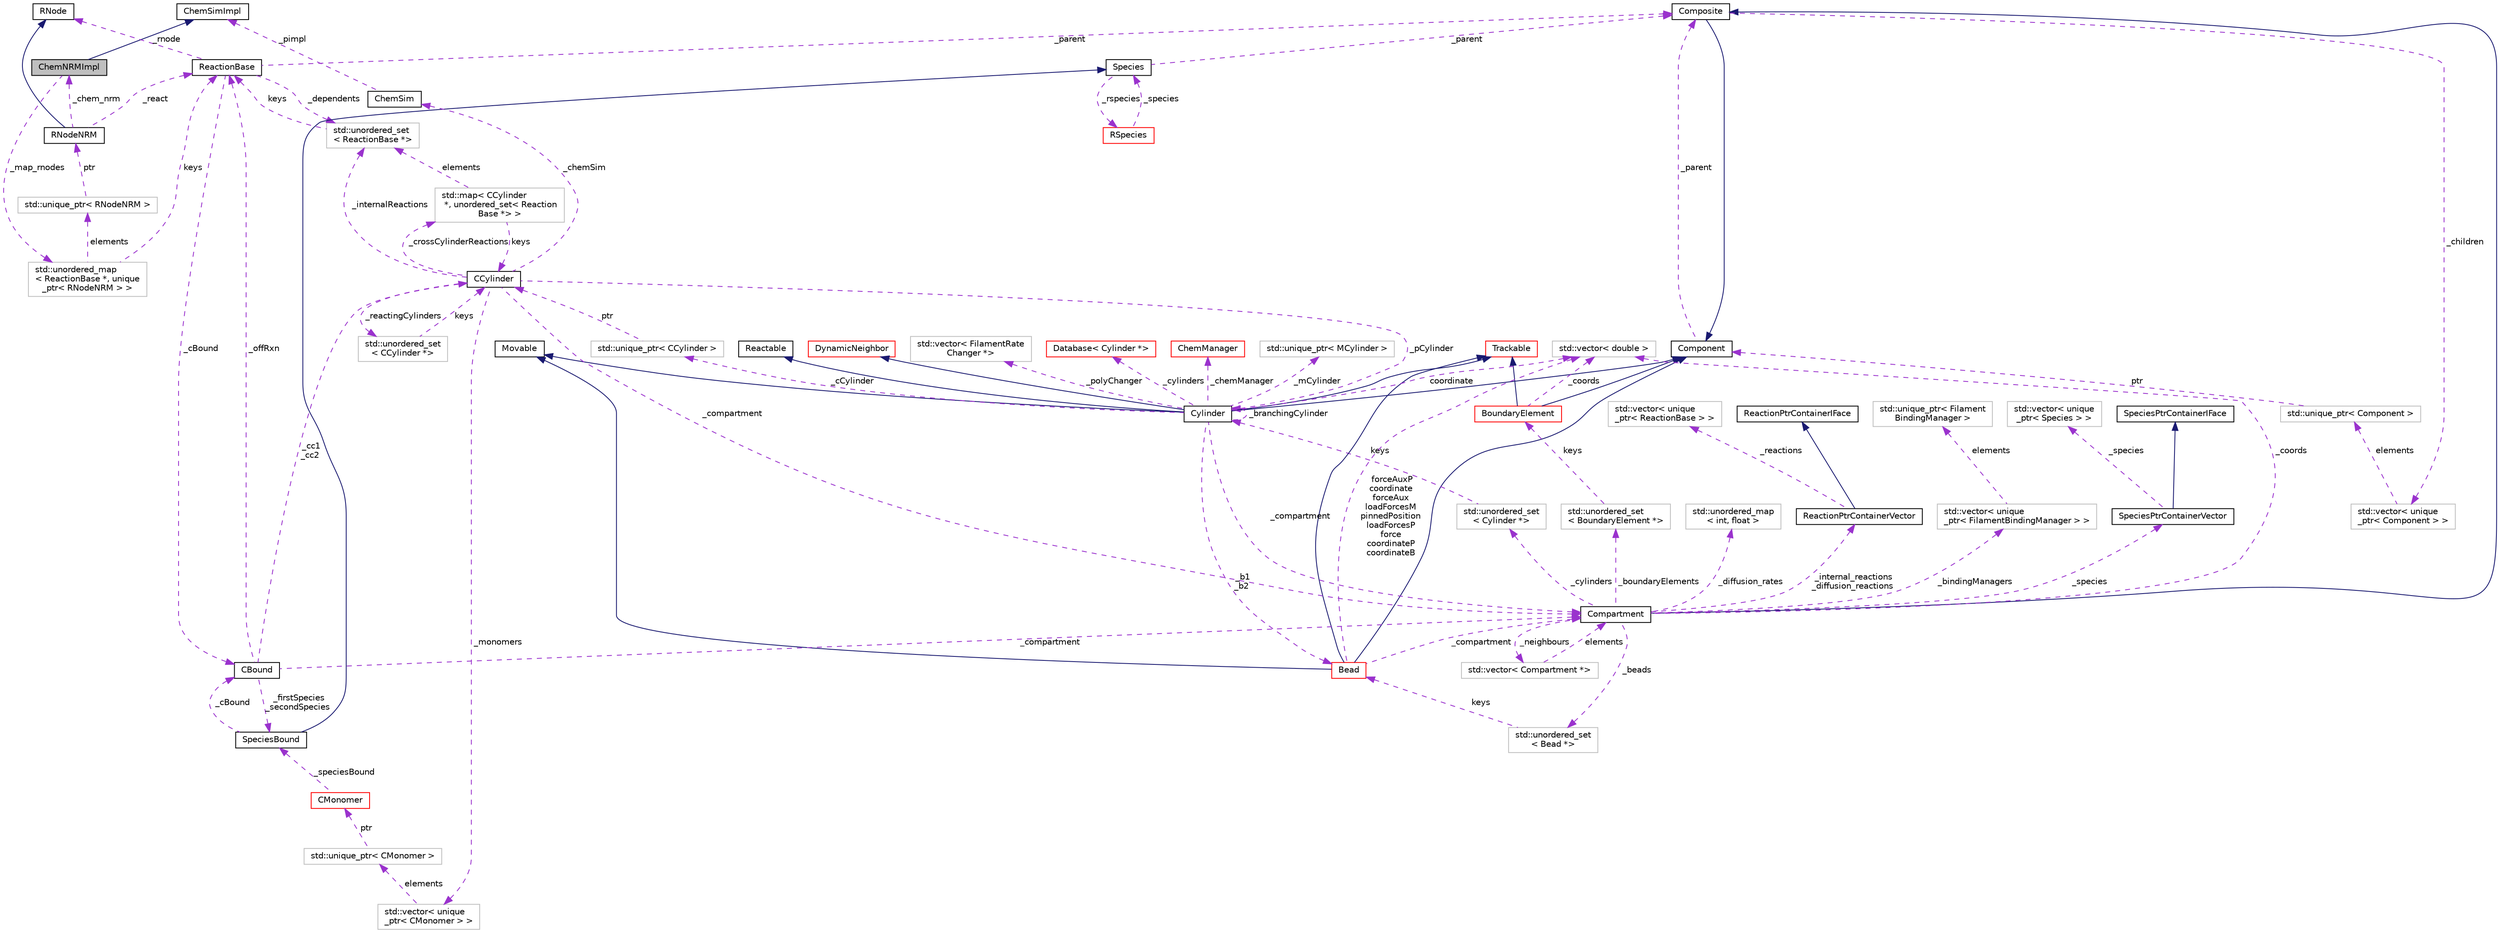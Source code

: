 digraph "ChemNRMImpl"
{
 // INTERACTIVE_SVG=YES
  edge [fontname="Helvetica",fontsize="10",labelfontname="Helvetica",labelfontsize="10"];
  node [fontname="Helvetica",fontsize="10",shape=record];
  Node2 [label="ChemNRMImpl",height=0.2,width=0.4,color="black", fillcolor="grey75", style="filled", fontcolor="black"];
  Node3 -> Node2 [dir="back",color="midnightblue",fontsize="10",style="solid",fontname="Helvetica"];
  Node3 [label="ChemSimImpl",height=0.2,width=0.4,color="black", fillcolor="white", style="filled",URL="$classChemSimImpl.html",tooltip="An abstract base class for algorithms that run stochastic chemical kinetics. "];
  Node4 -> Node2 [dir="back",color="darkorchid3",fontsize="10",style="dashed",label=" _map_rnodes" ,fontname="Helvetica"];
  Node4 [label="std::unordered_map\l\< ReactionBase *, unique\l_ptr\< RNodeNRM \> \>",height=0.2,width=0.4,color="grey75", fillcolor="white", style="filled"];
  Node5 -> Node4 [dir="back",color="darkorchid3",fontsize="10",style="dashed",label=" elements" ,fontname="Helvetica"];
  Node5 [label="std::unique_ptr\< RNodeNRM \>",height=0.2,width=0.4,color="grey75", fillcolor="white", style="filled"];
  Node6 -> Node5 [dir="back",color="darkorchid3",fontsize="10",style="dashed",label=" ptr" ,fontname="Helvetica"];
  Node6 [label="RNodeNRM",height=0.2,width=0.4,color="black", fillcolor="white", style="filled",URL="$classRNodeNRM.html",tooltip="Reaction Node for the Next Reaction Method. "];
  Node7 -> Node6 [dir="back",color="midnightblue",fontsize="10",style="solid",fontname="Helvetica"];
  Node7 [label="RNode",height=0.2,width=0.4,color="black", fillcolor="white", style="filled",URL="$classRNode.html",tooltip="This is an abstract base class for classes that need to be associated with the given Reaction object..."];
  Node2 -> Node6 [dir="back",color="darkorchid3",fontsize="10",style="dashed",label=" _chem_nrm" ,fontname="Helvetica"];
  Node8 -> Node6 [dir="back",color="darkorchid3",fontsize="10",style="dashed",label=" _react" ,fontname="Helvetica"];
  Node8 [label="ReactionBase",height=0.2,width=0.4,color="black", fillcolor="white", style="filled",URL="$classReactionBase.html",tooltip="Represents an abstract interface for simple chemical reactions of the form A + B -> C..."];
  Node9 -> Node8 [dir="back",color="darkorchid3",fontsize="10",style="dashed",label=" _parent" ,fontname="Helvetica"];
  Node9 [label="Composite",height=0.2,width=0.4,color="black", fillcolor="white", style="filled",URL="$classComposite.html",tooltip="The aggregating class for the Composite pattern. "];
  Node10 -> Node9 [dir="back",color="midnightblue",fontsize="10",style="solid",fontname="Helvetica"];
  Node10 [label="Component",height=0.2,width=0.4,color="black", fillcolor="white", style="filled",URL="$classComponent.html",tooltip="The base class for the Composite pattern hieararchy. "];
  Node9 -> Node10 [dir="back",color="darkorchid3",fontsize="10",style="dashed",label=" _parent" ,fontname="Helvetica"];
  Node11 -> Node9 [dir="back",color="darkorchid3",fontsize="10",style="dashed",label=" _children" ,fontname="Helvetica"];
  Node11 [label="std::vector\< unique\l_ptr\< Component \> \>",height=0.2,width=0.4,color="grey75", fillcolor="white", style="filled"];
  Node12 -> Node11 [dir="back",color="darkorchid3",fontsize="10",style="dashed",label=" elements" ,fontname="Helvetica"];
  Node12 [label="std::unique_ptr\< Component \>",height=0.2,width=0.4,color="grey75", fillcolor="white", style="filled"];
  Node10 -> Node12 [dir="back",color="darkorchid3",fontsize="10",style="dashed",label=" ptr" ,fontname="Helvetica"];
  Node13 -> Node8 [dir="back",color="darkorchid3",fontsize="10",style="dashed",label=" _dependents" ,fontname="Helvetica"];
  Node13 [label="std::unordered_set\l\< ReactionBase *\>",height=0.2,width=0.4,color="grey75", fillcolor="white", style="filled"];
  Node8 -> Node13 [dir="back",color="darkorchid3",fontsize="10",style="dashed",label=" keys" ,fontname="Helvetica"];
  Node14 -> Node8 [dir="back",color="darkorchid3",fontsize="10",style="dashed",label=" _cBound" ,fontname="Helvetica"];
  Node14 [label="CBound",height=0.2,width=0.4,color="black", fillcolor="white", style="filled",URL="$classCBound.html",tooltip="Represents a chemical object that is bound to a Filament. "];
  Node15 -> Node14 [dir="back",color="darkorchid3",fontsize="10",style="dashed",label=" _cc1\n_cc2" ,fontname="Helvetica"];
  Node15 [label="CCylinder",height=0.2,width=0.4,color="black", fillcolor="white", style="filled",URL="$classCCylinder.html",tooltip="Holds all CMonomers and Reactions associated with it. "];
  Node16 -> Node15 [dir="back",color="darkorchid3",fontsize="10",style="dashed",label=" _crossCylinderReactions" ,fontname="Helvetica"];
  Node16 [label="std::map\< CCylinder\l *, unordered_set\< Reaction\lBase *\> \>",height=0.2,width=0.4,color="grey75", fillcolor="white", style="filled"];
  Node15 -> Node16 [dir="back",color="darkorchid3",fontsize="10",style="dashed",label=" keys" ,fontname="Helvetica"];
  Node13 -> Node16 [dir="back",color="darkorchid3",fontsize="10",style="dashed",label=" elements" ,fontname="Helvetica"];
  Node17 -> Node15 [dir="back",color="darkorchid3",fontsize="10",style="dashed",label=" _monomers" ,fontname="Helvetica"];
  Node17 [label="std::vector\< unique\l_ptr\< CMonomer \> \>",height=0.2,width=0.4,color="grey75", fillcolor="white", style="filled"];
  Node18 -> Node17 [dir="back",color="darkorchid3",fontsize="10",style="dashed",label=" elements" ,fontname="Helvetica"];
  Node18 [label="std::unique_ptr\< CMonomer \>",height=0.2,width=0.4,color="grey75", fillcolor="white", style="filled"];
  Node19 -> Node18 [dir="back",color="darkorchid3",fontsize="10",style="dashed",label=" ptr" ,fontname="Helvetica"];
  Node19 [label="CMonomer",height=0.2,width=0.4,color="red", fillcolor="white", style="filled",URL="$classCMonomer.html",tooltip="Represents a container for all Species that could be contained in a particular filament element at a ..."];
  Node26 -> Node19 [dir="back",color="darkorchid3",fontsize="10",style="dashed",label=" _speciesBound" ,fontname="Helvetica"];
  Node26 [label="SpeciesBound",height=0.2,width=0.4,color="black", fillcolor="white", style="filled",URL="$classSpeciesBound.html",tooltip="Used for species that can be bound to a Filament. "];
  Node23 -> Node26 [dir="back",color="midnightblue",fontsize="10",style="solid",fontname="Helvetica"];
  Node23 [label="Species",height=0.2,width=0.4,color="black", fillcolor="white", style="filled",URL="$classSpecies.html",tooltip="Represents chemical molecules, tracks their copy number and can be used in Reactions. "];
  Node24 -> Node23 [dir="back",color="darkorchid3",fontsize="10",style="dashed",label=" _rspecies" ,fontname="Helvetica"];
  Node24 [label="RSpecies",height=0.2,width=0.4,color="red", fillcolor="white", style="filled",URL="$classRSpecies.html",tooltip="Represents the reactive aspect of chemical molecules. "];
  Node23 -> Node24 [dir="back",color="darkorchid3",fontsize="10",style="dashed",label=" _species" ,fontname="Helvetica"];
  Node9 -> Node23 [dir="back",color="darkorchid3",fontsize="10",style="dashed",label=" _parent" ,fontname="Helvetica"];
  Node14 -> Node26 [dir="back",color="darkorchid3",fontsize="10",style="dashed",label=" _cBound" ,fontname="Helvetica"];
  Node27 -> Node15 [dir="back",color="darkorchid3",fontsize="10",style="dashed",label=" _pCylinder" ,fontname="Helvetica"];
  Node27 [label="Cylinder",height=0.2,width=0.4,color="black", fillcolor="white", style="filled",URL="$classCylinder.html",tooltip="A container to store a MCylinder and CCylinder. "];
  Node10 -> Node27 [dir="back",color="midnightblue",fontsize="10",style="solid",fontname="Helvetica"];
  Node28 -> Node27 [dir="back",color="midnightblue",fontsize="10",style="solid",fontname="Helvetica"];
  Node28 [label="Trackable",height=0.2,width=0.4,color="red", fillcolor="white", style="filled",URL="$classTrackable.html",tooltip="An abstract base class for a trackable object in the SubSystem. "];
  Node31 -> Node27 [dir="back",color="midnightblue",fontsize="10",style="solid",fontname="Helvetica"];
  Node31 [label="Movable",height=0.2,width=0.4,color="black", fillcolor="white", style="filled",URL="$classMovable.html",tooltip="An abstract base class for a movable element in the SubSystem. "];
  Node33 -> Node27 [dir="back",color="midnightblue",fontsize="10",style="solid",fontname="Helvetica"];
  Node33 [label="Reactable",height=0.2,width=0.4,color="black", fillcolor="white", style="filled",URL="$classReactable.html",tooltip="An abstract base class for a reactable element in the SubSystem. "];
  Node67 -> Node27 [dir="back",color="midnightblue",fontsize="10",style="solid",fontname="Helvetica"];
  Node67 [label="DynamicNeighbor",height=0.2,width=0.4,color="red", fillcolor="white", style="filled",URL="$classDynamicNeighbor.html",tooltip="An abstract base class for any element that can be added or removed from a NeighborList dynamically a..."];
  Node27 -> Node27 [dir="back",color="darkorchid3",fontsize="10",style="dashed",label=" _branchingCylinder" ,fontname="Helvetica"];
  Node68 -> Node27 [dir="back",color="darkorchid3",fontsize="10",style="dashed",label=" _polyChanger" ,fontname="Helvetica"];
  Node68 [label="std::vector\< FilamentRate\lChanger *\>",height=0.2,width=0.4,color="grey75", fillcolor="white", style="filled"];
  Node70 -> Node27 [dir="back",color="darkorchid3",fontsize="10",style="dashed",label=" _cCylinder" ,fontname="Helvetica"];
  Node70 [label="std::unique_ptr\< CCylinder \>",height=0.2,width=0.4,color="grey75", fillcolor="white", style="filled"];
  Node15 -> Node70 [dir="back",color="darkorchid3",fontsize="10",style="dashed",label=" ptr" ,fontname="Helvetica"];
  Node47 -> Node27 [dir="back",color="darkorchid3",fontsize="10",style="dashed",label=" _b1\n_b2" ,fontname="Helvetica"];
  Node47 [label="Bead",height=0.2,width=0.4,color="red", fillcolor="white", style="filled",URL="$classBead.html",tooltip="Represents a single coordinate between Cylinders, and holds forces needed for mechanical equilibratio..."];
  Node10 -> Node47 [dir="back",color="midnightblue",fontsize="10",style="solid",fontname="Helvetica"];
  Node28 -> Node47 [dir="back",color="midnightblue",fontsize="10",style="solid",fontname="Helvetica"];
  Node31 -> Node47 [dir="back",color="midnightblue",fontsize="10",style="solid",fontname="Helvetica"];
  Node45 -> Node47 [dir="back",color="darkorchid3",fontsize="10",style="dashed",label=" _compartment" ,fontname="Helvetica"];
  Node45 [label="Compartment",height=0.2,width=0.4,color="black", fillcolor="white", style="filled",URL="$classCompartment.html",tooltip="A container or holding Species and Reactions. "];
  Node9 -> Node45 [dir="back",color="midnightblue",fontsize="10",style="solid",fontname="Helvetica"];
  Node46 -> Node45 [dir="back",color="darkorchid3",fontsize="10",style="dashed",label=" _beads" ,fontname="Helvetica"];
  Node46 [label="std::unordered_set\l\< Bead *\>",height=0.2,width=0.4,color="grey75", fillcolor="white", style="filled"];
  Node47 -> Node46 [dir="back",color="darkorchid3",fontsize="10",style="dashed",label=" keys" ,fontname="Helvetica"];
  Node49 -> Node45 [dir="back",color="darkorchid3",fontsize="10",style="dashed",label=" _neighbours" ,fontname="Helvetica"];
  Node49 [label="std::vector\< Compartment *\>",height=0.2,width=0.4,color="grey75", fillcolor="white", style="filled"];
  Node45 -> Node49 [dir="back",color="darkorchid3",fontsize="10",style="dashed",label=" elements" ,fontname="Helvetica"];
  Node50 -> Node45 [dir="back",color="darkorchid3",fontsize="10",style="dashed",label=" _cylinders" ,fontname="Helvetica"];
  Node50 [label="std::unordered_set\l\< Cylinder *\>",height=0.2,width=0.4,color="grey75", fillcolor="white", style="filled"];
  Node27 -> Node50 [dir="back",color="darkorchid3",fontsize="10",style="dashed",label=" keys" ,fontname="Helvetica"];
  Node51 -> Node45 [dir="back",color="darkorchid3",fontsize="10",style="dashed",label=" _boundaryElements" ,fontname="Helvetica"];
  Node51 [label="std::unordered_set\l\< BoundaryElement *\>",height=0.2,width=0.4,color="grey75", fillcolor="white", style="filled"];
  Node40 -> Node51 [dir="back",color="darkorchid3",fontsize="10",style="dashed",label=" keys" ,fontname="Helvetica"];
  Node40 [label="BoundaryElement",height=0.2,width=0.4,color="red", fillcolor="white", style="filled",URL="$classBoundaryElement.html",tooltip="Represents an element of a BoundarySurface. "];
  Node10 -> Node40 [dir="back",color="midnightblue",fontsize="10",style="solid",fontname="Helvetica"];
  Node28 -> Node40 [dir="back",color="midnightblue",fontsize="10",style="solid",fontname="Helvetica"];
  Node43 -> Node40 [dir="back",color="darkorchid3",fontsize="10",style="dashed",label=" _coords" ,fontname="Helvetica"];
  Node43 [label="std::vector\< double \>",height=0.2,width=0.4,color="grey75", fillcolor="white", style="filled"];
  Node52 -> Node45 [dir="back",color="darkorchid3",fontsize="10",style="dashed",label=" _internal_reactions\n_diffusion_reactions" ,fontname="Helvetica"];
  Node52 [label="ReactionPtrContainerVector",height=0.2,width=0.4,color="black", fillcolor="white", style="filled",URL="$classReactionPtrContainerVector.html",tooltip="A concrete class implementing the ReactionPtrContainerIFace, using vector<unique_ptr<ReactionBase>> a..."];
  Node53 -> Node52 [dir="back",color="midnightblue",fontsize="10",style="solid",fontname="Helvetica"];
  Node53 [label="ReactionPtrContainerIFace",height=0.2,width=0.4,color="black", fillcolor="white", style="filled",URL="$classReactionPtrContainerIFace.html",tooltip="An abstract interface for a container of pointers to reaction objects. "];
  Node54 -> Node52 [dir="back",color="darkorchid3",fontsize="10",style="dashed",label=" _reactions" ,fontname="Helvetica"];
  Node54 [label="std::vector\< unique\l_ptr\< ReactionBase \> \>",height=0.2,width=0.4,color="grey75", fillcolor="white", style="filled"];
  Node56 -> Node45 [dir="back",color="darkorchid3",fontsize="10",style="dashed",label=" _diffusion_rates" ,fontname="Helvetica"];
  Node56 [label="std::unordered_map\l\< int, float \>",height=0.2,width=0.4,color="grey75", fillcolor="white", style="filled"];
  Node43 -> Node45 [dir="back",color="darkorchid3",fontsize="10",style="dashed",label=" _coords" ,fontname="Helvetica"];
  Node57 -> Node45 [dir="back",color="darkorchid3",fontsize="10",style="dashed",label=" _bindingManagers" ,fontname="Helvetica"];
  Node57 [label="std::vector\< unique\l_ptr\< FilamentBindingManager \> \>",height=0.2,width=0.4,color="grey75", fillcolor="white", style="filled"];
  Node58 -> Node57 [dir="back",color="darkorchid3",fontsize="10",style="dashed",label=" elements" ,fontname="Helvetica"];
  Node58 [label="std::unique_ptr\< Filament\lBindingManager \>",height=0.2,width=0.4,color="grey75", fillcolor="white", style="filled"];
  Node62 -> Node45 [dir="back",color="darkorchid3",fontsize="10",style="dashed",label=" _species" ,fontname="Helvetica"];
  Node62 [label="SpeciesPtrContainerVector",height=0.2,width=0.4,color="black", fillcolor="white", style="filled",URL="$classSpeciesPtrContainerVector.html",tooltip="A concrete class implementing the SpeciesPtrContainerIFace, using vector<unique_ptr<Species>> as the ..."];
  Node63 -> Node62 [dir="back",color="midnightblue",fontsize="10",style="solid",fontname="Helvetica"];
  Node63 [label="SpeciesPtrContainerIFace",height=0.2,width=0.4,color="black", fillcolor="white", style="filled",URL="$classSpeciesPtrContainerIFace.html",tooltip="An abstract interface for a container of pointers to Species objects. "];
  Node64 -> Node62 [dir="back",color="darkorchid3",fontsize="10",style="dashed",label=" _species" ,fontname="Helvetica"];
  Node64 [label="std::vector\< unique\l_ptr\< Species \> \>",height=0.2,width=0.4,color="grey75", fillcolor="white", style="filled"];
  Node43 -> Node47 [dir="back",color="darkorchid3",fontsize="10",style="dashed",label=" forceAuxP\ncoordinate\nforceAux\nloadForcesM\npinnedPosition\nloadForcesP\nforce\ncoordinateP\ncoordinateB" ,fontname="Helvetica"];
  Node71 -> Node27 [dir="back",color="darkorchid3",fontsize="10",style="dashed",label=" _cylinders" ,fontname="Helvetica"];
  Node71 [label="Database\< Cylinder *\>",height=0.2,width=0.4,color="red", fillcolor="white", style="filled",URL="$classDatabase.html"];
  Node45 -> Node27 [dir="back",color="darkorchid3",fontsize="10",style="dashed",label=" _compartment" ,fontname="Helvetica"];
  Node73 -> Node27 [dir="back",color="darkorchid3",fontsize="10",style="dashed",label=" _chemManager" ,fontname="Helvetica"];
  Node73 [label="ChemManager",height=0.2,width=0.4,color="red", fillcolor="white", style="filled",URL="$classChemManager.html",tooltip="For initailizing chemical reactions based on a specific system. "];
  Node85 -> Node27 [dir="back",color="darkorchid3",fontsize="10",style="dashed",label=" _mCylinder" ,fontname="Helvetica"];
  Node85 [label="std::unique_ptr\< MCylinder \>",height=0.2,width=0.4,color="grey75", fillcolor="white", style="filled"];
  Node43 -> Node27 [dir="back",color="darkorchid3",fontsize="10",style="dashed",label=" coordinate" ,fontname="Helvetica"];
  Node87 -> Node15 [dir="back",color="darkorchid3",fontsize="10",style="dashed",label=" _reactingCylinders" ,fontname="Helvetica"];
  Node87 [label="std::unordered_set\l\< CCylinder *\>",height=0.2,width=0.4,color="grey75", fillcolor="white", style="filled"];
  Node15 -> Node87 [dir="back",color="darkorchid3",fontsize="10",style="dashed",label=" keys" ,fontname="Helvetica"];
  Node45 -> Node15 [dir="back",color="darkorchid3",fontsize="10",style="dashed",label=" _compartment" ,fontname="Helvetica"];
  Node13 -> Node15 [dir="back",color="darkorchid3",fontsize="10",style="dashed",label=" _internalReactions" ,fontname="Helvetica"];
  Node88 -> Node15 [dir="back",color="darkorchid3",fontsize="10",style="dashed",label=" _chemSim" ,fontname="Helvetica"];
  Node88 [label="ChemSim",height=0.2,width=0.4,color="black", fillcolor="white", style="filled",URL="$classChemSim.html",tooltip="Used to manage running a network of chemical reactions. "];
  Node3 -> Node88 [dir="back",color="darkorchid3",fontsize="10",style="dashed",label=" _pimpl" ,fontname="Helvetica"];
  Node45 -> Node14 [dir="back",color="darkorchid3",fontsize="10",style="dashed",label=" _compartment" ,fontname="Helvetica"];
  Node26 -> Node14 [dir="back",color="darkorchid3",fontsize="10",style="dashed",label=" _firstSpecies\n_secondSpecies" ,fontname="Helvetica"];
  Node8 -> Node14 [dir="back",color="darkorchid3",fontsize="10",style="dashed",label=" _offRxn" ,fontname="Helvetica"];
  Node7 -> Node8 [dir="back",color="darkorchid3",fontsize="10",style="dashed",label=" _rnode" ,fontname="Helvetica"];
  Node8 -> Node4 [dir="back",color="darkorchid3",fontsize="10",style="dashed",label=" keys" ,fontname="Helvetica"];
}
